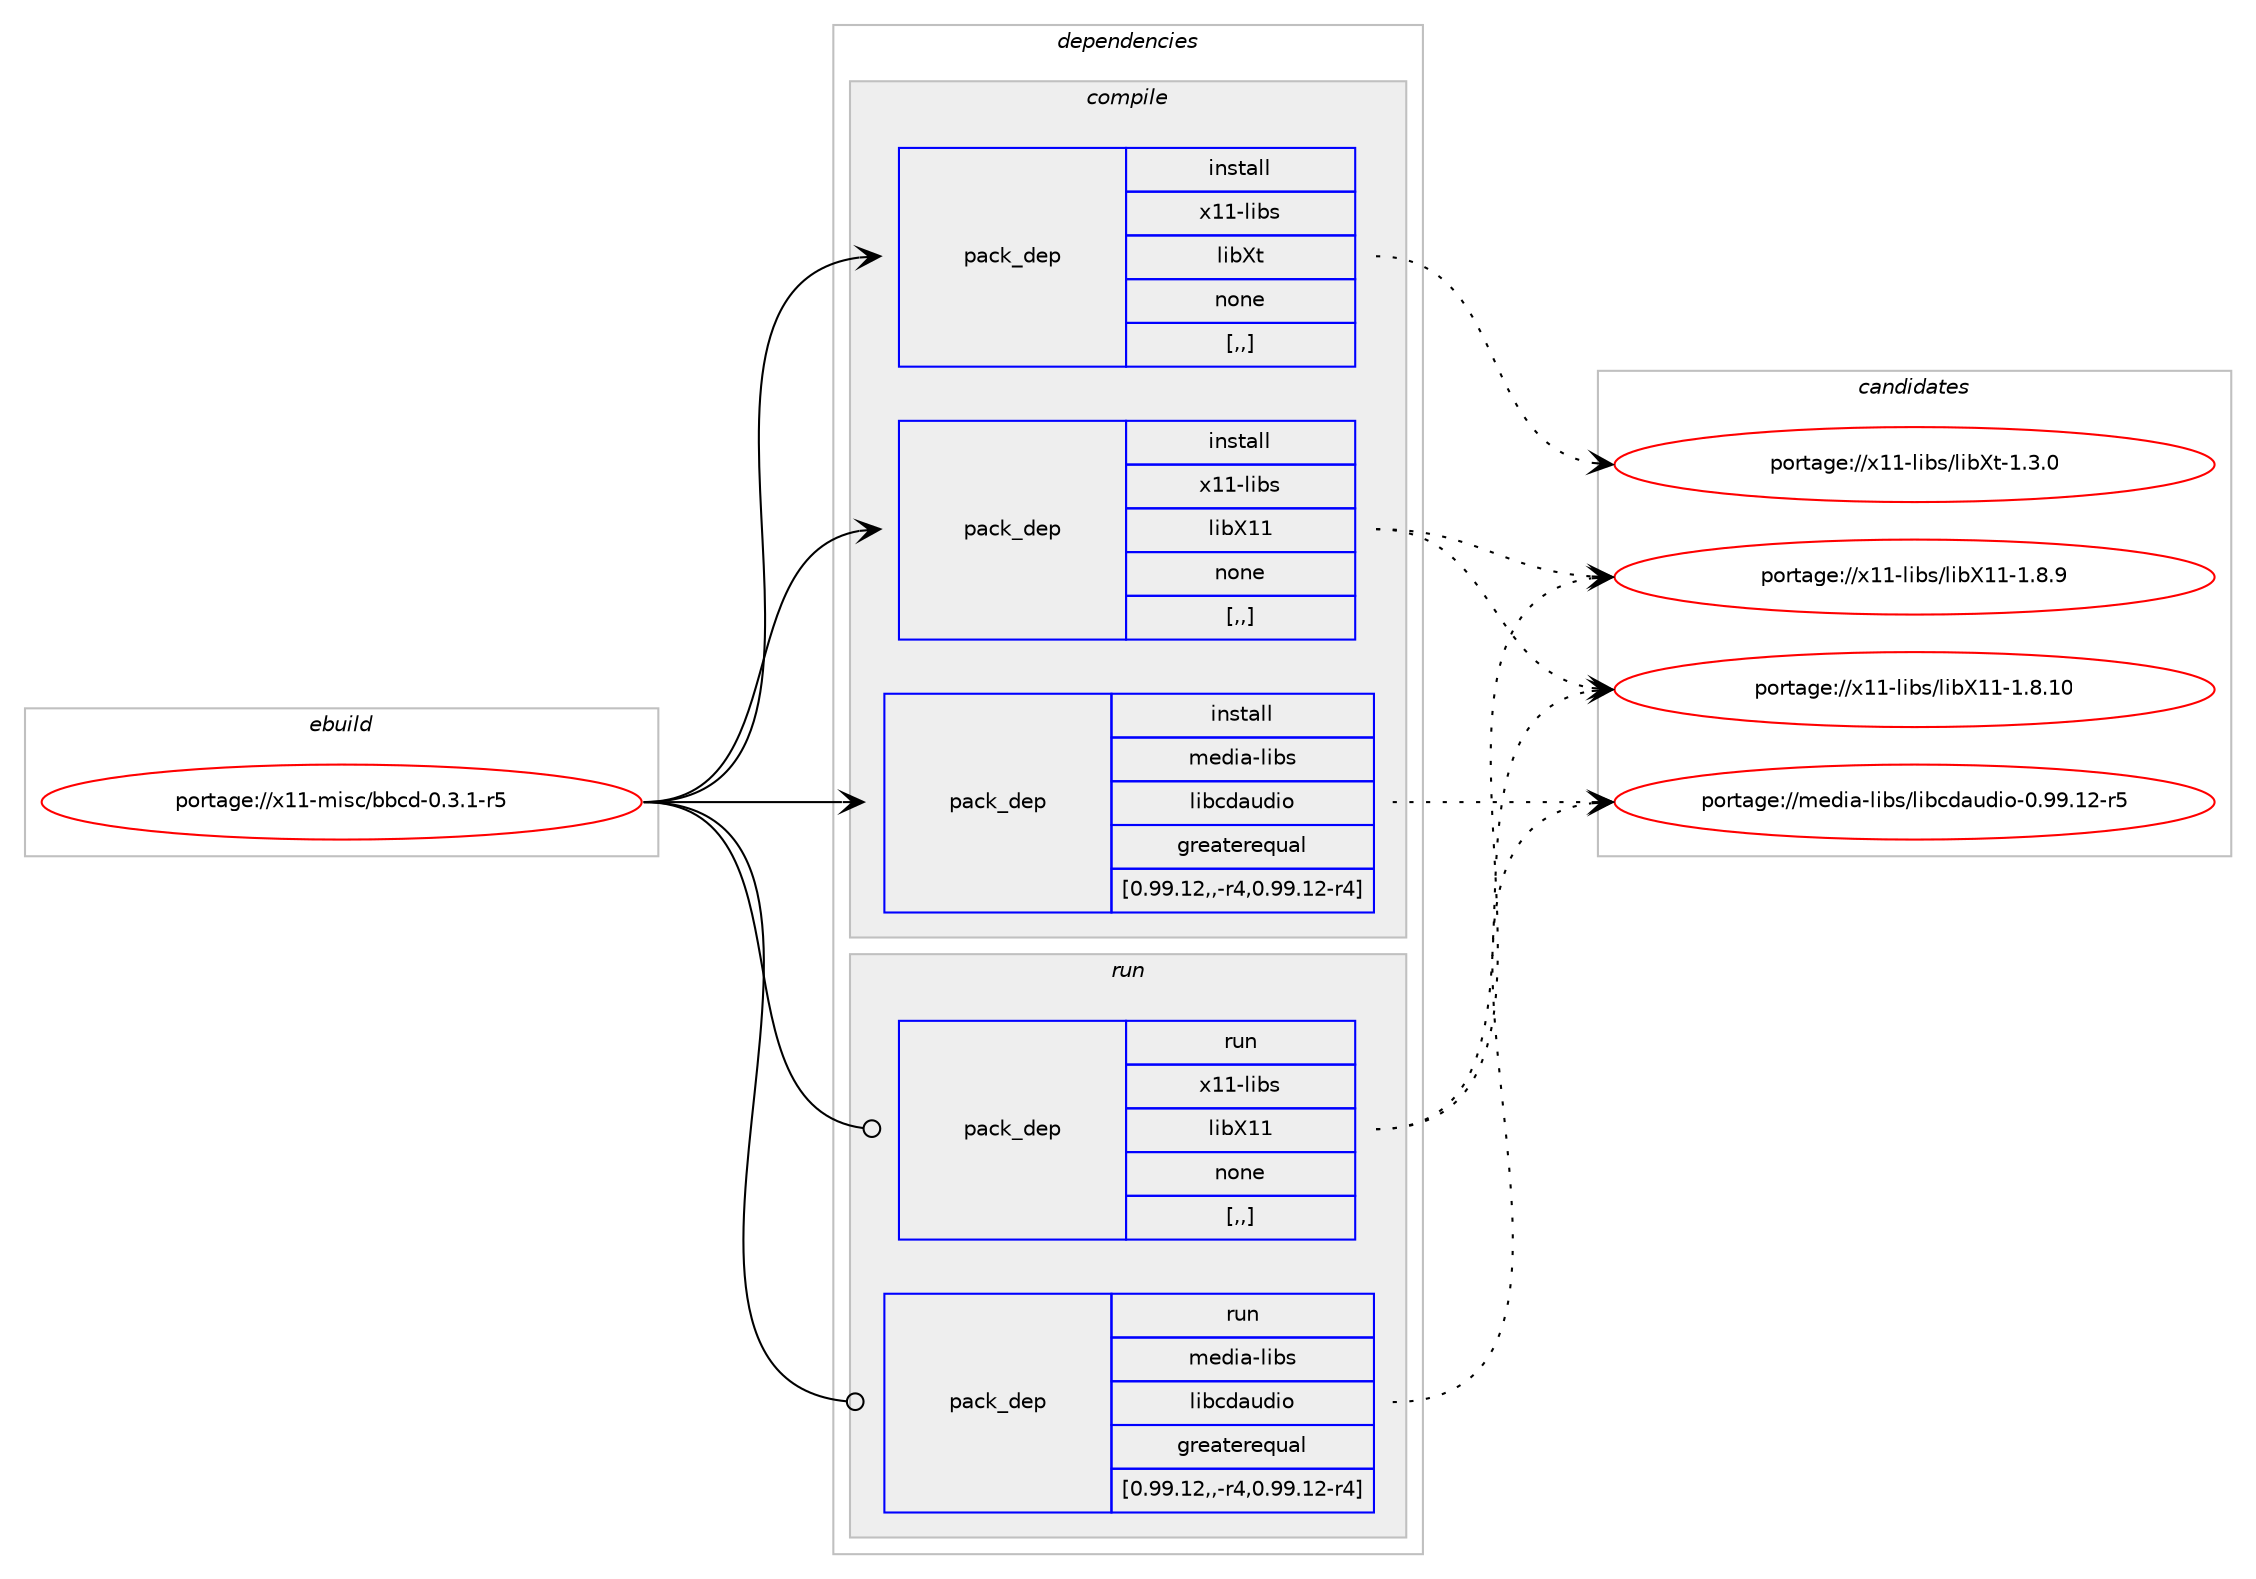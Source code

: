 digraph prolog {

# *************
# Graph options
# *************

newrank=true;
concentrate=true;
compound=true;
graph [rankdir=LR,fontname=Helvetica,fontsize=10,ranksep=1.5];#, ranksep=2.5, nodesep=0.2];
edge  [arrowhead=vee];
node  [fontname=Helvetica,fontsize=10];

# **********
# The ebuild
# **********

subgraph cluster_leftcol {
color=gray;
label=<<i>ebuild</i>>;
id [label="portage://x11-misc/bbcd-0.3.1-r5", color=red, width=4, href="../x11-misc/bbcd-0.3.1-r5.svg"];
}

# ****************
# The dependencies
# ****************

subgraph cluster_midcol {
color=gray;
label=<<i>dependencies</i>>;
subgraph cluster_compile {
fillcolor="#eeeeee";
style=filled;
label=<<i>compile</i>>;
subgraph pack334283 {
dependency459787 [label=<<TABLE BORDER="0" CELLBORDER="1" CELLSPACING="0" CELLPADDING="4" WIDTH="220"><TR><TD ROWSPAN="6" CELLPADDING="30">pack_dep</TD></TR><TR><TD WIDTH="110">install</TD></TR><TR><TD>media-libs</TD></TR><TR><TD>libcdaudio</TD></TR><TR><TD>greaterequal</TD></TR><TR><TD>[0.99.12,,-r4,0.99.12-r4]</TD></TR></TABLE>>, shape=none, color=blue];
}
id:e -> dependency459787:w [weight=20,style="solid",arrowhead="vee"];
subgraph pack334284 {
dependency459788 [label=<<TABLE BORDER="0" CELLBORDER="1" CELLSPACING="0" CELLPADDING="4" WIDTH="220"><TR><TD ROWSPAN="6" CELLPADDING="30">pack_dep</TD></TR><TR><TD WIDTH="110">install</TD></TR><TR><TD>x11-libs</TD></TR><TR><TD>libX11</TD></TR><TR><TD>none</TD></TR><TR><TD>[,,]</TD></TR></TABLE>>, shape=none, color=blue];
}
id:e -> dependency459788:w [weight=20,style="solid",arrowhead="vee"];
subgraph pack334285 {
dependency459789 [label=<<TABLE BORDER="0" CELLBORDER="1" CELLSPACING="0" CELLPADDING="4" WIDTH="220"><TR><TD ROWSPAN="6" CELLPADDING="30">pack_dep</TD></TR><TR><TD WIDTH="110">install</TD></TR><TR><TD>x11-libs</TD></TR><TR><TD>libXt</TD></TR><TR><TD>none</TD></TR><TR><TD>[,,]</TD></TR></TABLE>>, shape=none, color=blue];
}
id:e -> dependency459789:w [weight=20,style="solid",arrowhead="vee"];
}
subgraph cluster_compileandrun {
fillcolor="#eeeeee";
style=filled;
label=<<i>compile and run</i>>;
}
subgraph cluster_run {
fillcolor="#eeeeee";
style=filled;
label=<<i>run</i>>;
subgraph pack334286 {
dependency459790 [label=<<TABLE BORDER="0" CELLBORDER="1" CELLSPACING="0" CELLPADDING="4" WIDTH="220"><TR><TD ROWSPAN="6" CELLPADDING="30">pack_dep</TD></TR><TR><TD WIDTH="110">run</TD></TR><TR><TD>media-libs</TD></TR><TR><TD>libcdaudio</TD></TR><TR><TD>greaterequal</TD></TR><TR><TD>[0.99.12,,-r4,0.99.12-r4]</TD></TR></TABLE>>, shape=none, color=blue];
}
id:e -> dependency459790:w [weight=20,style="solid",arrowhead="odot"];
subgraph pack334287 {
dependency459791 [label=<<TABLE BORDER="0" CELLBORDER="1" CELLSPACING="0" CELLPADDING="4" WIDTH="220"><TR><TD ROWSPAN="6" CELLPADDING="30">pack_dep</TD></TR><TR><TD WIDTH="110">run</TD></TR><TR><TD>x11-libs</TD></TR><TR><TD>libX11</TD></TR><TR><TD>none</TD></TR><TR><TD>[,,]</TD></TR></TABLE>>, shape=none, color=blue];
}
id:e -> dependency459791:w [weight=20,style="solid",arrowhead="odot"];
}
}

# **************
# The candidates
# **************

subgraph cluster_choices {
rank=same;
color=gray;
label=<<i>candidates</i>>;

subgraph choice334283 {
color=black;
nodesep=1;
choice1091011001059745108105981154710810598991009711710010511145484657574649504511453 [label="portage://media-libs/libcdaudio-0.99.12-r5", color=red, width=4,href="../media-libs/libcdaudio-0.99.12-r5.svg"];
dependency459787:e -> choice1091011001059745108105981154710810598991009711710010511145484657574649504511453:w [style=dotted,weight="100"];
}
subgraph choice334284 {
color=black;
nodesep=1;
choice12049494510810598115471081059888494945494656464948 [label="portage://x11-libs/libX11-1.8.10", color=red, width=4,href="../x11-libs/libX11-1.8.10.svg"];
choice120494945108105981154710810598884949454946564657 [label="portage://x11-libs/libX11-1.8.9", color=red, width=4,href="../x11-libs/libX11-1.8.9.svg"];
dependency459788:e -> choice12049494510810598115471081059888494945494656464948:w [style=dotted,weight="100"];
dependency459788:e -> choice120494945108105981154710810598884949454946564657:w [style=dotted,weight="100"];
}
subgraph choice334285 {
color=black;
nodesep=1;
choice12049494510810598115471081059888116454946514648 [label="portage://x11-libs/libXt-1.3.0", color=red, width=4,href="../x11-libs/libXt-1.3.0.svg"];
dependency459789:e -> choice12049494510810598115471081059888116454946514648:w [style=dotted,weight="100"];
}
subgraph choice334286 {
color=black;
nodesep=1;
choice1091011001059745108105981154710810598991009711710010511145484657574649504511453 [label="portage://media-libs/libcdaudio-0.99.12-r5", color=red, width=4,href="../media-libs/libcdaudio-0.99.12-r5.svg"];
dependency459790:e -> choice1091011001059745108105981154710810598991009711710010511145484657574649504511453:w [style=dotted,weight="100"];
}
subgraph choice334287 {
color=black;
nodesep=1;
choice12049494510810598115471081059888494945494656464948 [label="portage://x11-libs/libX11-1.8.10", color=red, width=4,href="../x11-libs/libX11-1.8.10.svg"];
choice120494945108105981154710810598884949454946564657 [label="portage://x11-libs/libX11-1.8.9", color=red, width=4,href="../x11-libs/libX11-1.8.9.svg"];
dependency459791:e -> choice12049494510810598115471081059888494945494656464948:w [style=dotted,weight="100"];
dependency459791:e -> choice120494945108105981154710810598884949454946564657:w [style=dotted,weight="100"];
}
}

}
